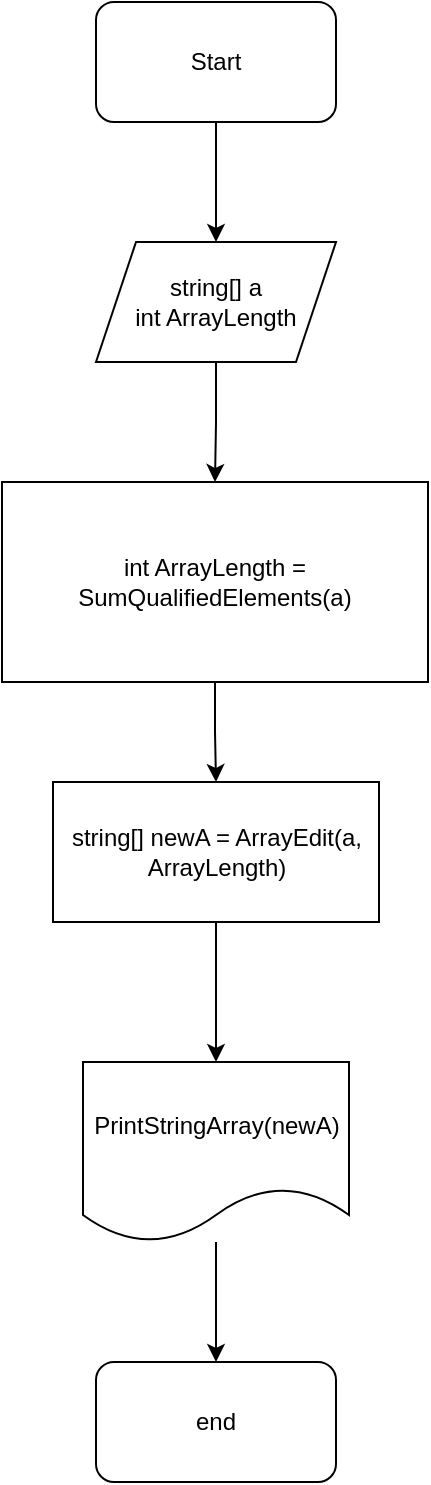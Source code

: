 <mxfile version="21.1.4" type="device">
  <diagram name="Страница 1" id="k_lHL5ACMLwSRcHz_N5j">
    <mxGraphModel dx="2069" dy="869" grid="1" gridSize="10" guides="1" tooltips="1" connect="1" arrows="1" fold="1" page="1" pageScale="1" pageWidth="827" pageHeight="1169" math="0" shadow="0">
      <root>
        <mxCell id="0" />
        <mxCell id="1" parent="0" />
        <mxCell id="Zjq-Siqm07z08XOI1qTq-8" value="" style="edgeStyle=orthogonalEdgeStyle;rounded=0;orthogonalLoop=1;jettySize=auto;html=1;" parent="1" source="Zjq-Siqm07z08XOI1qTq-3" target="Zjq-Siqm07z08XOI1qTq-6" edge="1">
          <mxGeometry relative="1" as="geometry" />
        </mxCell>
        <mxCell id="Zjq-Siqm07z08XOI1qTq-3" value="Start" style="rounded=1;whiteSpace=wrap;html=1;" parent="1" vertex="1">
          <mxGeometry x="-473" y="20" width="120" height="60" as="geometry" />
        </mxCell>
        <mxCell id="Zjq-Siqm07z08XOI1qTq-5" value="end" style="rounded=1;whiteSpace=wrap;html=1;" parent="1" vertex="1">
          <mxGeometry x="-473" y="700" width="120" height="60" as="geometry" />
        </mxCell>
        <mxCell id="Ei6WFAmPD-6HYTQAtbvF-2" value="" style="edgeStyle=orthogonalEdgeStyle;rounded=0;orthogonalLoop=1;jettySize=auto;html=1;" edge="1" parent="1" source="Zjq-Siqm07z08XOI1qTq-6" target="Ei6WFAmPD-6HYTQAtbvF-1">
          <mxGeometry relative="1" as="geometry" />
        </mxCell>
        <mxCell id="Zjq-Siqm07z08XOI1qTq-6" value="string[] a&lt;br&gt;int ArrayLength" style="shape=parallelogram;perimeter=parallelogramPerimeter;whiteSpace=wrap;html=1;fixedSize=1;" parent="1" vertex="1">
          <mxGeometry x="-473" y="140" width="120" height="60" as="geometry" />
        </mxCell>
        <mxCell id="Zjq-Siqm07z08XOI1qTq-11" value="" style="edgeStyle=orthogonalEdgeStyle;rounded=0;orthogonalLoop=1;jettySize=auto;html=1;" parent="1" source="Zjq-Siqm07z08XOI1qTq-7" target="Zjq-Siqm07z08XOI1qTq-10" edge="1">
          <mxGeometry relative="1" as="geometry" />
        </mxCell>
        <mxCell id="Zjq-Siqm07z08XOI1qTq-7" value="string[] newA = ArrayEdit(a, ArrayLength)" style="rounded=0;whiteSpace=wrap;html=1;" parent="1" vertex="1">
          <mxGeometry x="-494.5" y="410" width="163" height="70" as="geometry" />
        </mxCell>
        <mxCell id="Zjq-Siqm07z08XOI1qTq-12" value="" style="edgeStyle=orthogonalEdgeStyle;rounded=0;orthogonalLoop=1;jettySize=auto;html=1;" parent="1" source="Zjq-Siqm07z08XOI1qTq-10" target="Zjq-Siqm07z08XOI1qTq-5" edge="1">
          <mxGeometry relative="1" as="geometry" />
        </mxCell>
        <mxCell id="Zjq-Siqm07z08XOI1qTq-10" value="PrintStringArray(newA)" style="shape=document;whiteSpace=wrap;html=1;boundedLbl=1;" parent="1" vertex="1">
          <mxGeometry x="-479.5" y="550" width="133" height="90" as="geometry" />
        </mxCell>
        <mxCell id="Ei6WFAmPD-6HYTQAtbvF-3" value="" style="edgeStyle=orthogonalEdgeStyle;rounded=0;orthogonalLoop=1;jettySize=auto;html=1;" edge="1" parent="1" source="Ei6WFAmPD-6HYTQAtbvF-1" target="Zjq-Siqm07z08XOI1qTq-7">
          <mxGeometry relative="1" as="geometry" />
        </mxCell>
        <mxCell id="Ei6WFAmPD-6HYTQAtbvF-1" value="int ArrayLength = &lt;br&gt;SumQualifiedElements(a)" style="rounded=0;whiteSpace=wrap;html=1;" vertex="1" parent="1">
          <mxGeometry x="-520" y="260" width="213" height="100" as="geometry" />
        </mxCell>
      </root>
    </mxGraphModel>
  </diagram>
</mxfile>
